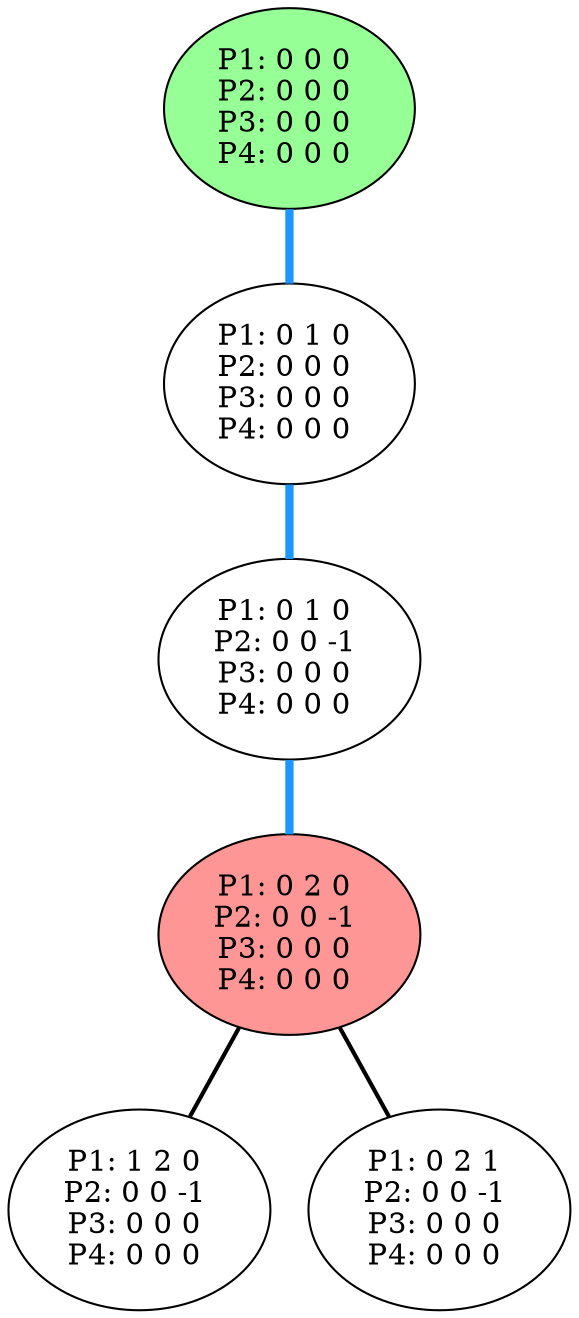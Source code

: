 graph G {
color = "black"
0 [label = "P1: 0 0 0 
P2: 0 0 0 
P3: 0 0 0 
P4: 0 0 0 
",  style="filled", fillcolor = "#96FF96"];
1 [label = "P1: 0 1 0 
P2: 0 0 0 
P3: 0 0 0 
P4: 0 0 0 
"];
2 [label = "P1: 0 1 0 
P2: 0 0 -1 
P3: 0 0 0 
P4: 0 0 0 
"];
3 [label = "P1: 0 2 0 
P2: 0 0 -1 
P3: 0 0 0 
P4: 0 0 0 
",  style="filled", fillcolor = "#FF9696"];
4 [label = "P1: 1 2 0 
P2: 0 0 -1 
P3: 0 0 0 
P4: 0 0 0 
"];
5 [label = "P1: 0 2 1 
P2: 0 0 -1 
P3: 0 0 0 
P4: 0 0 0 
"];
edge [style=bold];
0 -- 1 [color="#1E96FF", penwidth=4.0];

1 -- 2 [color="#1E96FF", penwidth=4.0];

2 -- 3 [color="#1E96FF", penwidth=4.0];

3 -- 4 [color=black];
3 -- 5 [color=black];



}
